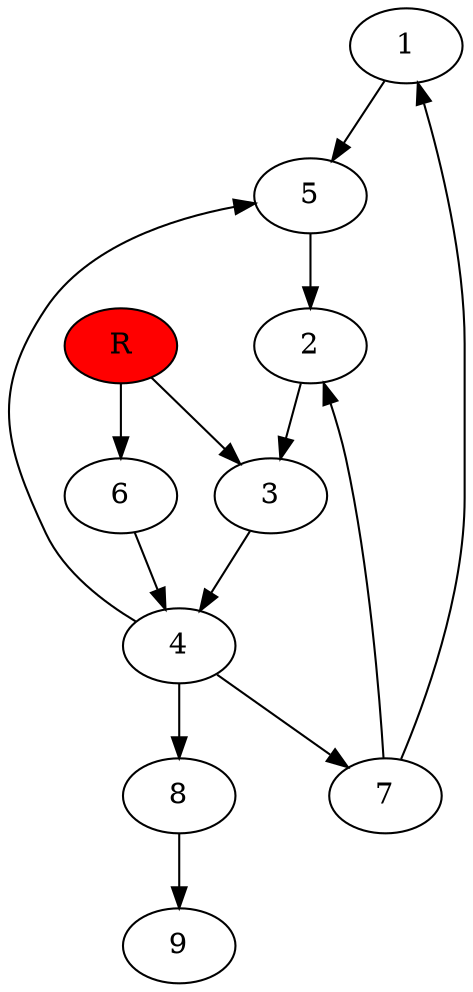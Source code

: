 digraph prb21669 {
	1
	2
	3
	4
	5
	6
	7
	8
	R [fillcolor="#ff0000" style=filled]
	1 -> 5
	2 -> 3
	3 -> 4
	4 -> 5
	4 -> 7
	4 -> 8
	5 -> 2
	6 -> 4
	7 -> 1
	7 -> 2
	8 -> 9
	R -> 3
	R -> 6
}
